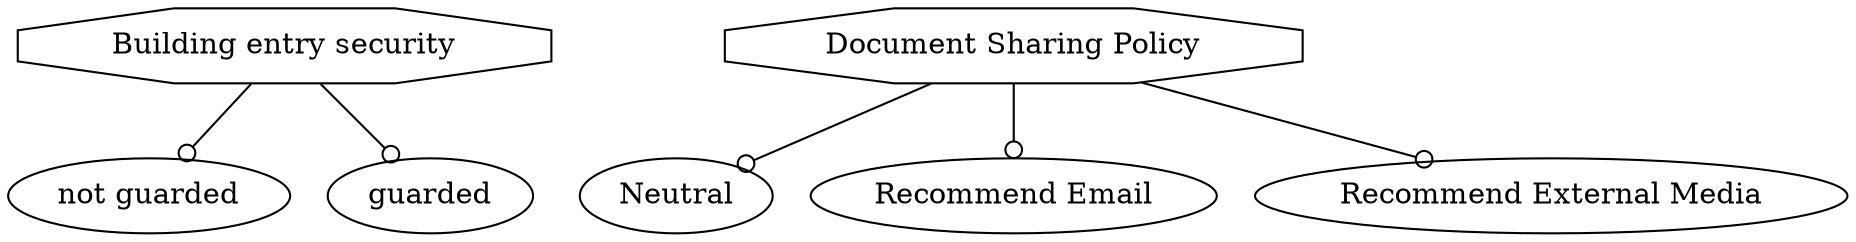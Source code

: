 digraph G { 
"0"[label="Building entry security", shape = polygon, sides =8 ]"1"[label="not guarded"]"0" -> "1"[arrowhead= odot]
"2"[label="guarded"]"0" -> "2"[arrowhead= odot]
"3"[label="Document Sharing Policy", shape = polygon, sides =8 ]"4"[label="Neutral"]"3" -> "4"[arrowhead= odot]
"5"[label="Recommend Email"]"3" -> "5"[arrowhead= odot]
"6"[label="Recommend External Media"]"3" -> "6"[arrowhead= odot]
}
